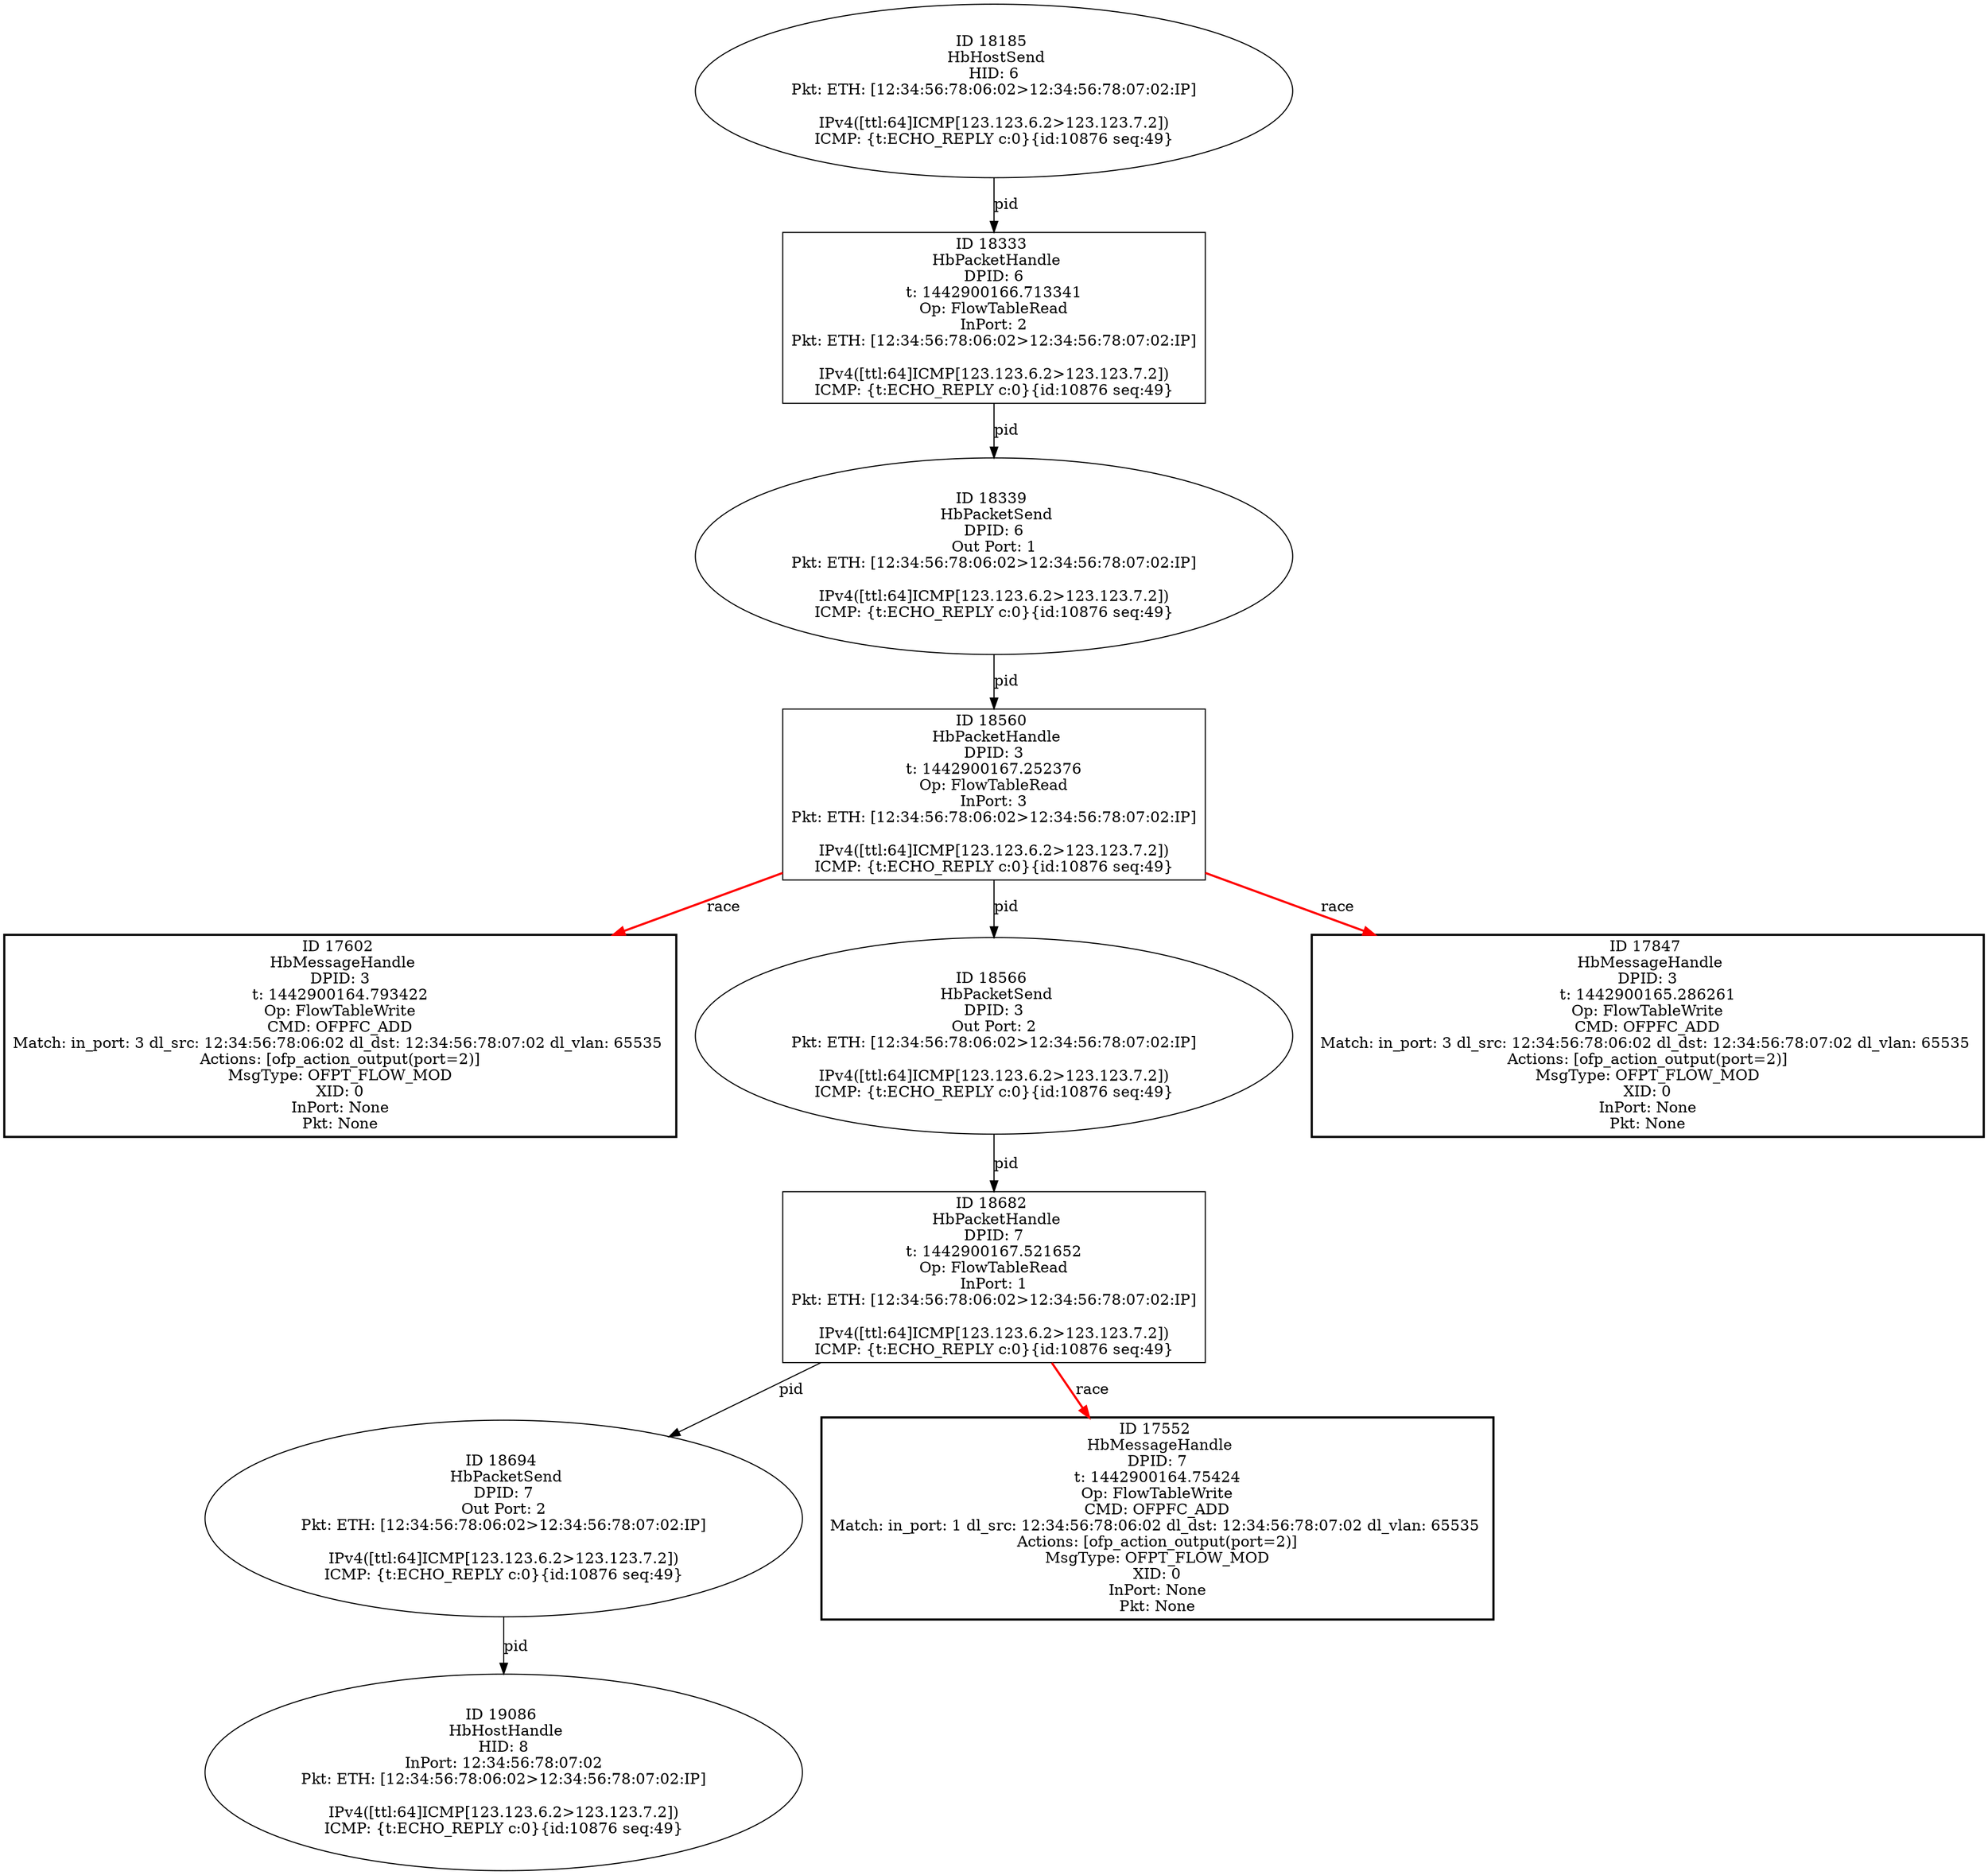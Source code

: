 strict digraph G {
18560 [shape=box, event=<hb_events.HbPacketHandle object at 0x10f0c1710>, label="ID 18560 
 HbPacketHandle
DPID: 3
t: 1442900167.252376
Op: FlowTableRead
InPort: 3
Pkt: ETH: [12:34:56:78:06:02>12:34:56:78:07:02:IP]

IPv4([ttl:64]ICMP[123.123.6.2>123.123.7.2])
ICMP: {t:ECHO_REPLY c:0}{id:10876 seq:49}"];
17602 [shape=box, style=bold, event=<hb_events.HbMessageHandle object at 0x10ebcdb50>, label="ID 17602 
 HbMessageHandle
DPID: 3
t: 1442900164.793422
Op: FlowTableWrite
CMD: OFPFC_ADD
Match: in_port: 3 dl_src: 12:34:56:78:06:02 dl_dst: 12:34:56:78:07:02 dl_vlan: 65535 
Actions: [ofp_action_output(port=2)]
MsgType: OFPT_FLOW_MOD
XID: 0
InPort: None
Pkt: None"];
18339 [shape=oval, event=<hb_events.HbPacketSend object at 0x10ef7d710>, label="ID 18339 
 HbPacketSend
DPID: 6
Out Port: 1
Pkt: ETH: [12:34:56:78:06:02>12:34:56:78:07:02:IP]

IPv4([ttl:64]ICMP[123.123.6.2>123.123.7.2])
ICMP: {t:ECHO_REPLY c:0}{id:10876 seq:49}"];
18694 [shape=oval, event=<hb_events.HbPacketSend object at 0x10f16bc50>, label="ID 18694 
 HbPacketSend
DPID: 7
Out Port: 2
Pkt: ETH: [12:34:56:78:06:02>12:34:56:78:07:02:IP]

IPv4([ttl:64]ICMP[123.123.6.2>123.123.7.2])
ICMP: {t:ECHO_REPLY c:0}{id:10876 seq:49}"];
18566 [shape=oval, event=<hb_events.HbPacketSend object at 0x10f0c1990>, label="ID 18566 
 HbPacketSend
DPID: 3
Out Port: 2
Pkt: ETH: [12:34:56:78:06:02>12:34:56:78:07:02:IP]

IPv4([ttl:64]ICMP[123.123.6.2>123.123.7.2])
ICMP: {t:ECHO_REPLY c:0}{id:10876 seq:49}"];
18185 [shape=oval, event=<hb_events.HbHostSend object at 0x10ee941d0>, label="ID 18185 
 HbHostSend
HID: 6
Pkt: ETH: [12:34:56:78:06:02>12:34:56:78:07:02:IP]

IPv4([ttl:64]ICMP[123.123.6.2>123.123.7.2])
ICMP: {t:ECHO_REPLY c:0}{id:10876 seq:49}"];
19086 [shape=oval, event=<hb_events.HbHostHandle object at 0x10f386550>, label="ID 19086 
 HbHostHandle
HID: 8
InPort: 12:34:56:78:07:02
Pkt: ETH: [12:34:56:78:06:02>12:34:56:78:07:02:IP]

IPv4([ttl:64]ICMP[123.123.6.2>123.123.7.2])
ICMP: {t:ECHO_REPLY c:0}{id:10876 seq:49}"];
17552 [shape=box, style=bold, event=<hb_events.HbMessageHandle object at 0x10eb8b190>, label="ID 17552 
 HbMessageHandle
DPID: 7
t: 1442900164.75424
Op: FlowTableWrite
CMD: OFPFC_ADD
Match: in_port: 1 dl_src: 12:34:56:78:06:02 dl_dst: 12:34:56:78:07:02 dl_vlan: 65535 
Actions: [ofp_action_output(port=2)]
MsgType: OFPT_FLOW_MOD
XID: 0
InPort: None
Pkt: None"];
17847 [shape=box, style=bold, event=<hb_events.HbMessageHandle object at 0x10ecda850>, label="ID 17847 
 HbMessageHandle
DPID: 3
t: 1442900165.286261
Op: FlowTableWrite
CMD: OFPFC_ADD
Match: in_port: 3 dl_src: 12:34:56:78:06:02 dl_dst: 12:34:56:78:07:02 dl_vlan: 65535 
Actions: [ofp_action_output(port=2)]
MsgType: OFPT_FLOW_MOD
XID: 0
InPort: None
Pkt: None"];
18682 [shape=box, event=<hb_events.HbPacketHandle object at 0x10f158ed0>, label="ID 18682 
 HbPacketHandle
DPID: 7
t: 1442900167.521652
Op: FlowTableRead
InPort: 1
Pkt: ETH: [12:34:56:78:06:02>12:34:56:78:07:02:IP]

IPv4([ttl:64]ICMP[123.123.6.2>123.123.7.2])
ICMP: {t:ECHO_REPLY c:0}{id:10876 seq:49}"];
18333 [shape=box, event=<hb_events.HbPacketHandle object at 0x10ef7d490>, label="ID 18333 
 HbPacketHandle
DPID: 6
t: 1442900166.713341
Op: FlowTableRead
InPort: 2
Pkt: ETH: [12:34:56:78:06:02>12:34:56:78:07:02:IP]

IPv4([ttl:64]ICMP[123.123.6.2>123.123.7.2])
ICMP: {t:ECHO_REPLY c:0}{id:10876 seq:49}"];
18560 -> 17602  [harmful=True, color=red, style=bold, rel=race, label=race];
18560 -> 18566  [rel=pid, label=pid];
18560 -> 17847  [harmful=True, color=red, style=bold, rel=race, label=race];
18339 -> 18560  [rel=pid, label=pid];
18694 -> 19086  [rel=pid, label=pid];
18566 -> 18682  [rel=pid, label=pid];
18185 -> 18333  [rel=pid, label=pid];
18682 -> 17552  [harmful=True, color=red, style=bold, rel=race, label=race];
18682 -> 18694  [rel=pid, label=pid];
18333 -> 18339  [rel=pid, label=pid];
}
